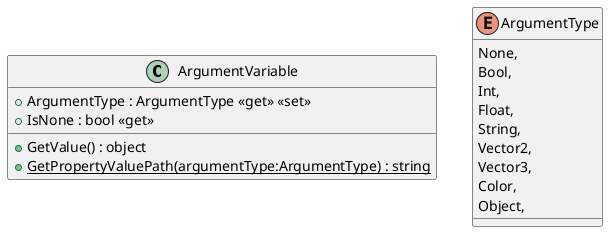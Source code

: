 @startuml
class ArgumentVariable {
    + ArgumentType : ArgumentType <<get>> <<set>>
    + IsNone : bool <<get>>
    + GetValue() : object
    + {static} GetPropertyValuePath(argumentType:ArgumentType) : string
}
enum ArgumentType {
    None,
    Bool,
    Int,
    Float,
    String,
    Vector2,
    Vector3,
    Color,
    Object,
}
@enduml
